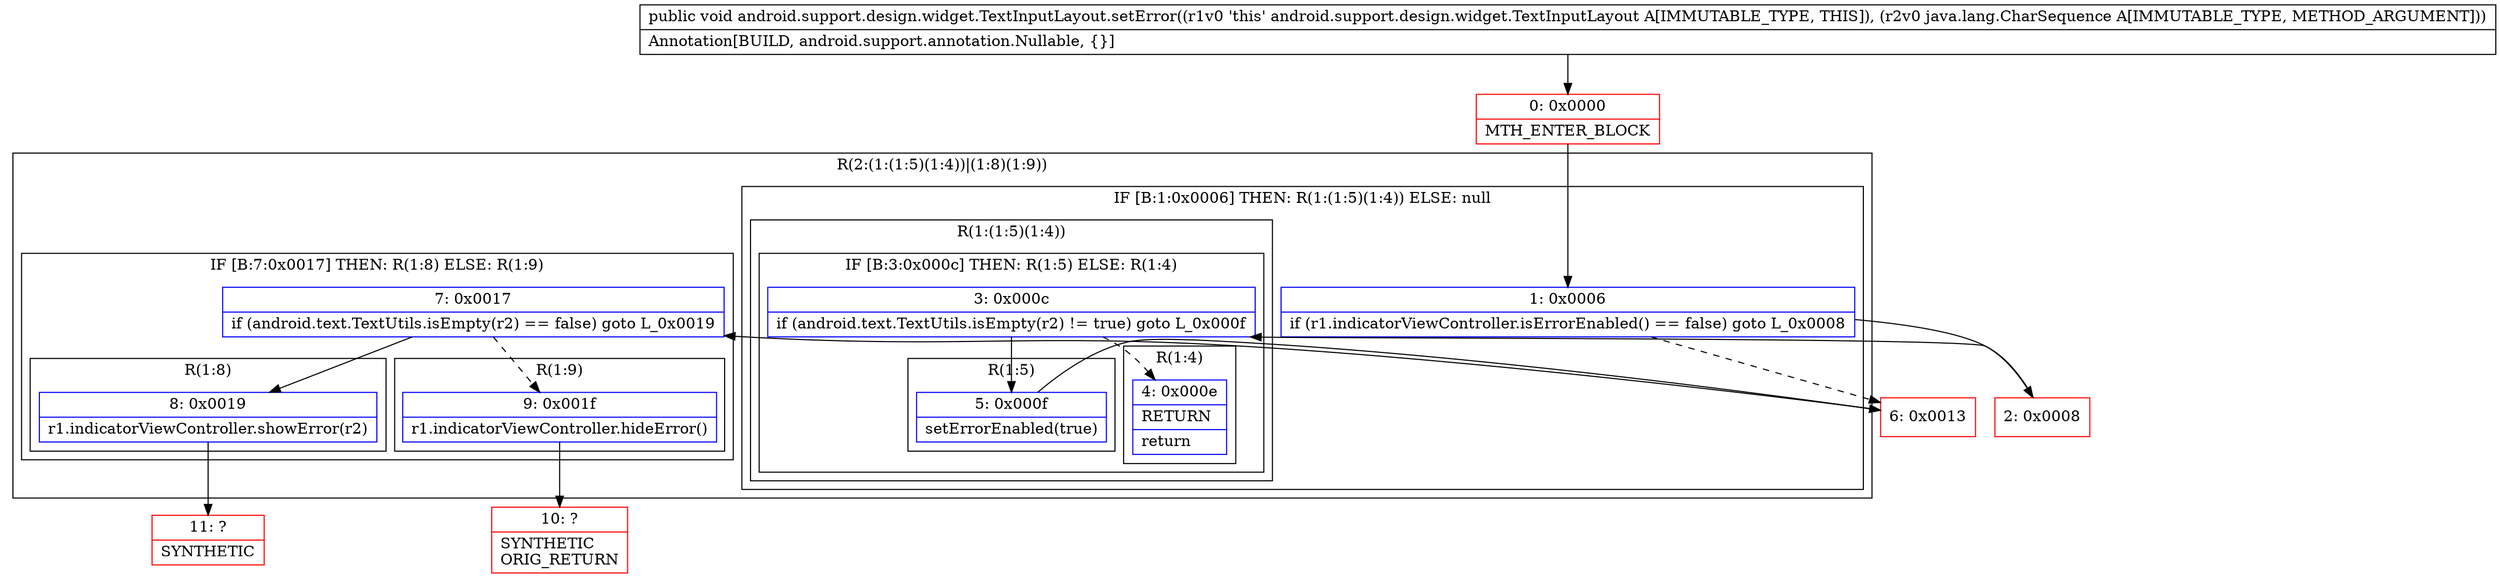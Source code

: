 digraph "CFG forandroid.support.design.widget.TextInputLayout.setError(Ljava\/lang\/CharSequence;)V" {
subgraph cluster_Region_1281078897 {
label = "R(2:(1:(1:5)(1:4))|(1:8)(1:9))";
node [shape=record,color=blue];
subgraph cluster_IfRegion_1138489840 {
label = "IF [B:1:0x0006] THEN: R(1:(1:5)(1:4)) ELSE: null";
node [shape=record,color=blue];
Node_1 [shape=record,label="{1\:\ 0x0006|if (r1.indicatorViewController.isErrorEnabled() == false) goto L_0x0008\l}"];
subgraph cluster_Region_26180181 {
label = "R(1:(1:5)(1:4))";
node [shape=record,color=blue];
subgraph cluster_IfRegion_1284669335 {
label = "IF [B:3:0x000c] THEN: R(1:5) ELSE: R(1:4)";
node [shape=record,color=blue];
Node_3 [shape=record,label="{3\:\ 0x000c|if (android.text.TextUtils.isEmpty(r2) != true) goto L_0x000f\l}"];
subgraph cluster_Region_1567338570 {
label = "R(1:5)";
node [shape=record,color=blue];
Node_5 [shape=record,label="{5\:\ 0x000f|setErrorEnabled(true)\l}"];
}
subgraph cluster_Region_1105446510 {
label = "R(1:4)";
node [shape=record,color=blue];
Node_4 [shape=record,label="{4\:\ 0x000e|RETURN\l|return\l}"];
}
}
}
}
subgraph cluster_IfRegion_994329045 {
label = "IF [B:7:0x0017] THEN: R(1:8) ELSE: R(1:9)";
node [shape=record,color=blue];
Node_7 [shape=record,label="{7\:\ 0x0017|if (android.text.TextUtils.isEmpty(r2) == false) goto L_0x0019\l}"];
subgraph cluster_Region_1685454829 {
label = "R(1:8)";
node [shape=record,color=blue];
Node_8 [shape=record,label="{8\:\ 0x0019|r1.indicatorViewController.showError(r2)\l}"];
}
subgraph cluster_Region_1679616713 {
label = "R(1:9)";
node [shape=record,color=blue];
Node_9 [shape=record,label="{9\:\ 0x001f|r1.indicatorViewController.hideError()\l}"];
}
}
}
Node_0 [shape=record,color=red,label="{0\:\ 0x0000|MTH_ENTER_BLOCK\l}"];
Node_2 [shape=record,color=red,label="{2\:\ 0x0008}"];
Node_6 [shape=record,color=red,label="{6\:\ 0x0013}"];
Node_10 [shape=record,color=red,label="{10\:\ ?|SYNTHETIC\lORIG_RETURN\l}"];
Node_11 [shape=record,color=red,label="{11\:\ ?|SYNTHETIC\l}"];
MethodNode[shape=record,label="{public void android.support.design.widget.TextInputLayout.setError((r1v0 'this' android.support.design.widget.TextInputLayout A[IMMUTABLE_TYPE, THIS]), (r2v0 java.lang.CharSequence A[IMMUTABLE_TYPE, METHOD_ARGUMENT]))  | Annotation[BUILD, android.support.annotation.Nullable, \{\}]\l}"];
MethodNode -> Node_0;
Node_1 -> Node_2;
Node_1 -> Node_6[style=dashed];
Node_3 -> Node_4[style=dashed];
Node_3 -> Node_5;
Node_5 -> Node_6;
Node_7 -> Node_8;
Node_7 -> Node_9[style=dashed];
Node_8 -> Node_11;
Node_9 -> Node_10;
Node_0 -> Node_1;
Node_2 -> Node_3;
Node_6 -> Node_7;
}

